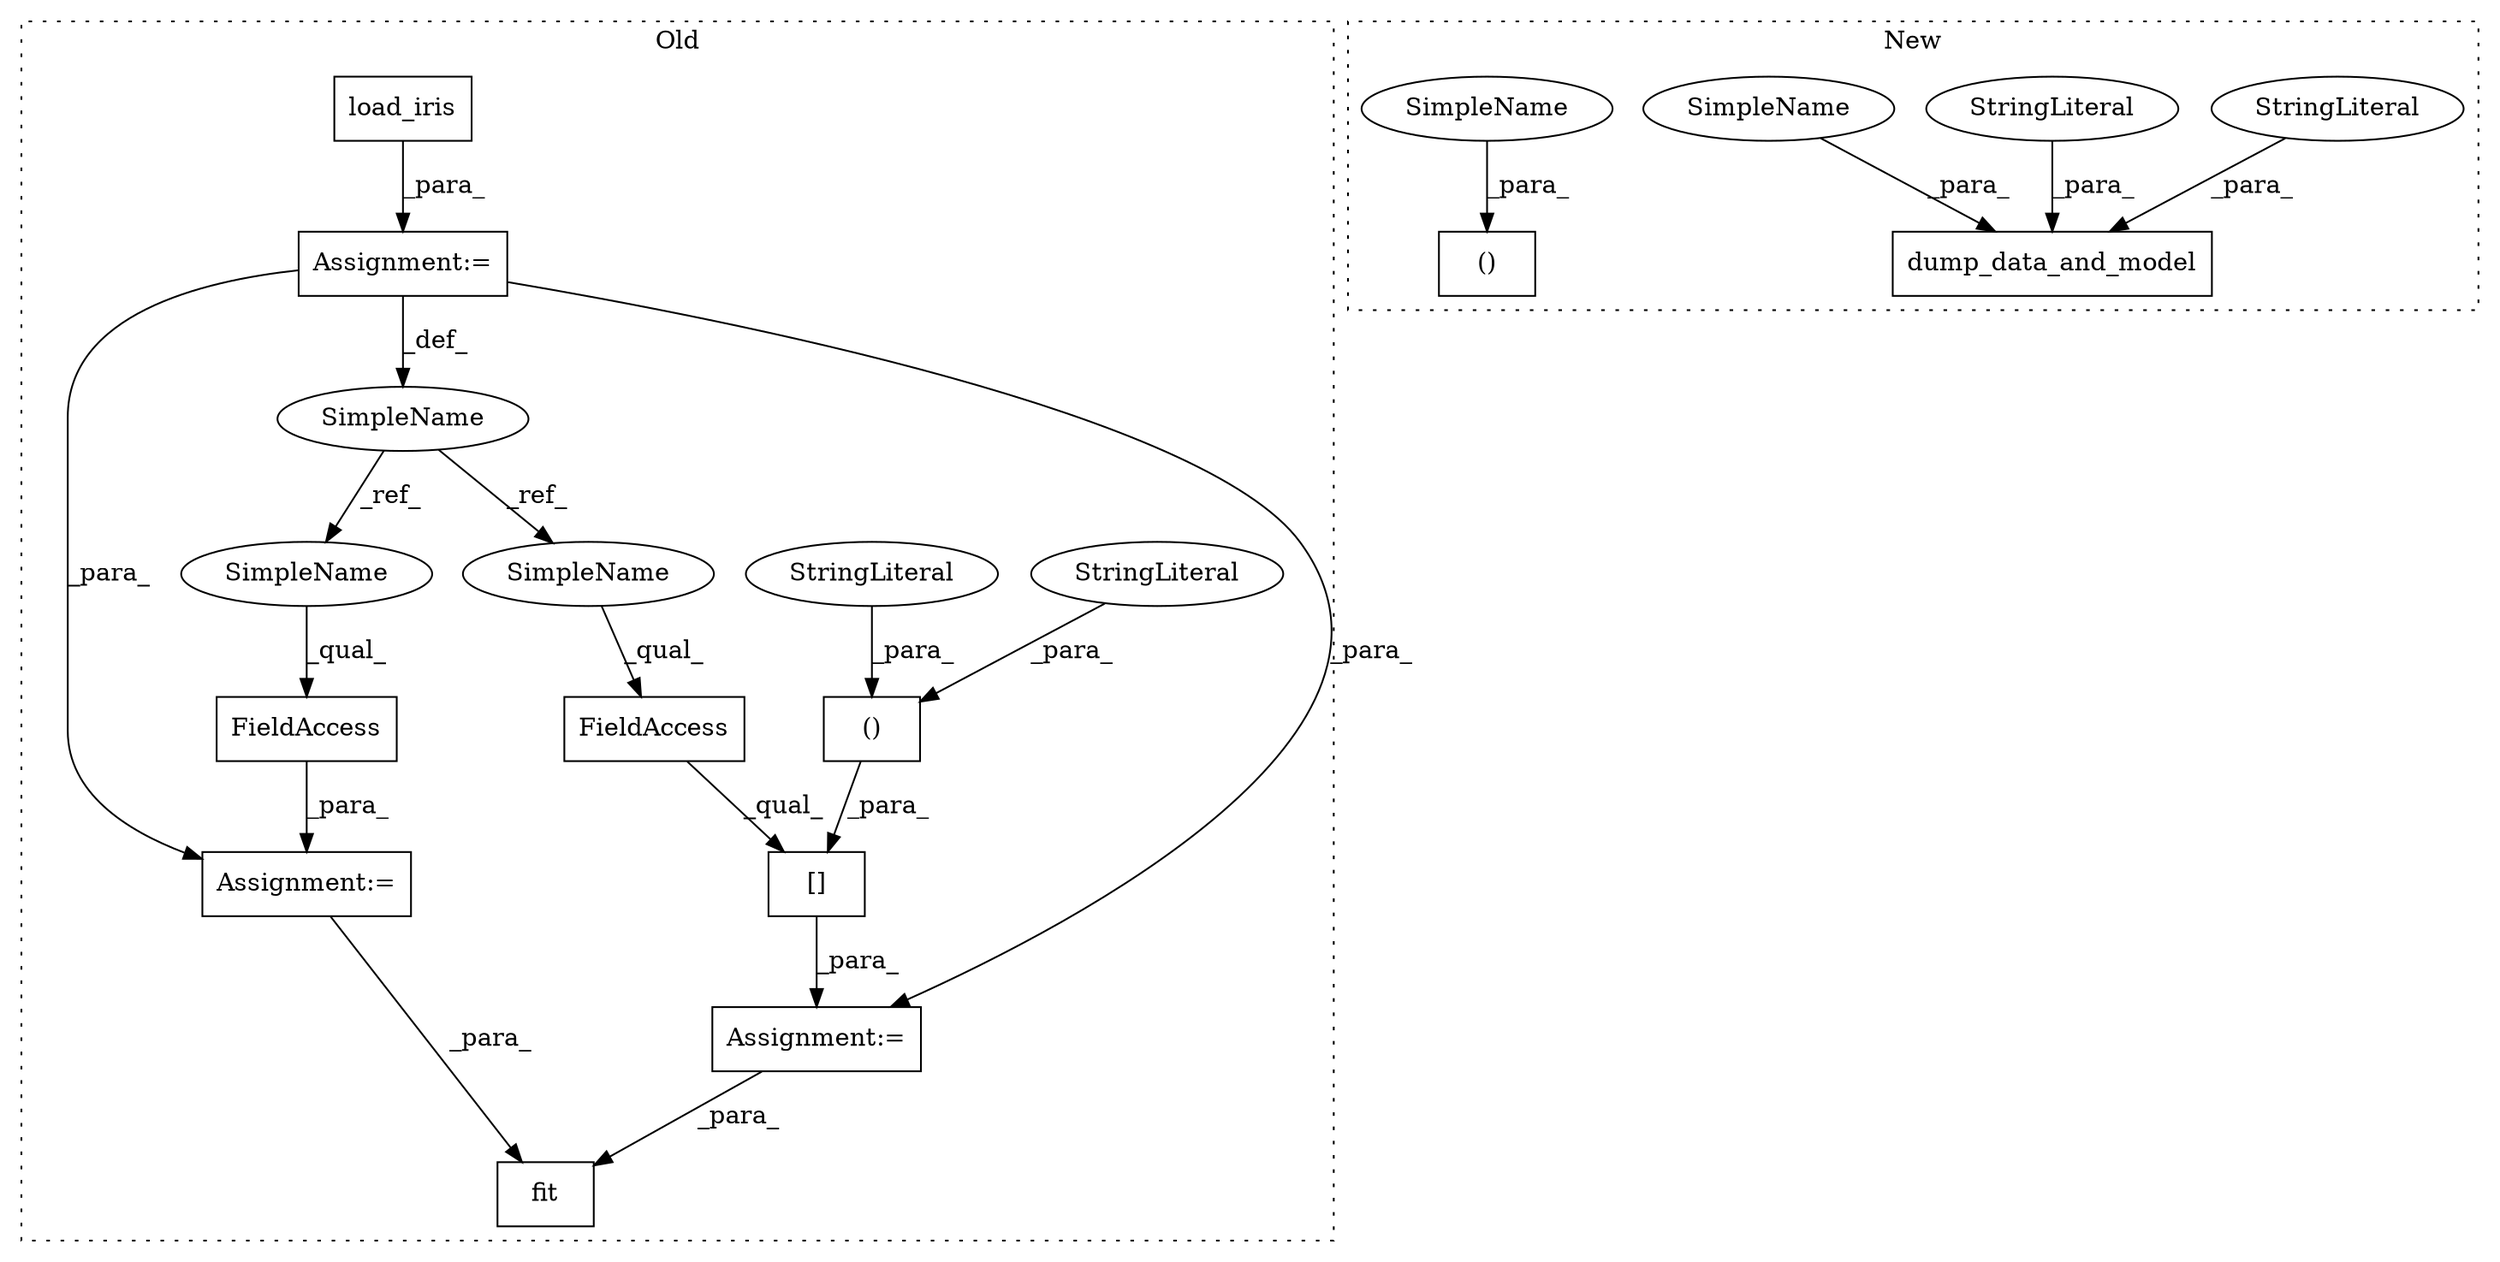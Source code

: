 digraph G {
subgraph cluster0 {
1 [label="()" a="106" s="1757" l="46" shape="box"];
3 [label="[]" a="2" s="1742,1803" l="15,2" shape="box"];
6 [label="StringLiteral" a="45" s="1787" l="16" shape="ellipse"];
7 [label="StringLiteral" a="45" s="1757" l="17" shape="ellipse"];
8 [label="fit" a="32" s="1859,1866" l="4,1" shape="box"];
9 [label="load_iris" a="32" s="1723" l="11" shape="box"];
10 [label="FieldAccess" a="22" s="1742" l="9" shape="box"];
11 [label="SimpleName" a="42" s="1718" l="4" shape="ellipse"];
12 [label="FieldAccess" a="22" s="1813" l="11" shape="box"];
14 [label="Assignment:=" a="7" s="1741" l="1" shape="box"];
15 [label="Assignment:=" a="7" s="1812" l="1" shape="box"];
16 [label="Assignment:=" a="7" s="1722" l="1" shape="box"];
17 [label="SimpleName" a="42" s="1813" l="4" shape="ellipse"];
18 [label="SimpleName" a="42" s="1742" l="4" shape="ellipse"];
label = "Old";
style="dotted";
}
subgraph cluster1 {
2 [label="dump_data_and_model" a="32" s="2818,2945" l="20,1" shape="box"];
4 [label="StringLiteral" a="45" s="2888" l="57" shape="ellipse"];
5 [label="StringLiteral" a="45" s="2860" l="27" shape="ellipse"];
13 [label="()" a="106" s="2574" l="22" shape="box"];
19 [label="SimpleName" a="42" s="2845" l="3" shape="ellipse"];
20 [label="SimpleName" a="42" s="2574" l="3" shape="ellipse"];
label = "New";
style="dotted";
}
1 -> 3 [label="_para_"];
3 -> 14 [label="_para_"];
4 -> 2 [label="_para_"];
5 -> 2 [label="_para_"];
6 -> 1 [label="_para_"];
7 -> 1 [label="_para_"];
9 -> 16 [label="_para_"];
10 -> 3 [label="_qual_"];
11 -> 18 [label="_ref_"];
11 -> 17 [label="_ref_"];
12 -> 15 [label="_para_"];
14 -> 8 [label="_para_"];
15 -> 8 [label="_para_"];
16 -> 15 [label="_para_"];
16 -> 14 [label="_para_"];
16 -> 11 [label="_def_"];
17 -> 12 [label="_qual_"];
18 -> 10 [label="_qual_"];
19 -> 2 [label="_para_"];
20 -> 13 [label="_para_"];
}